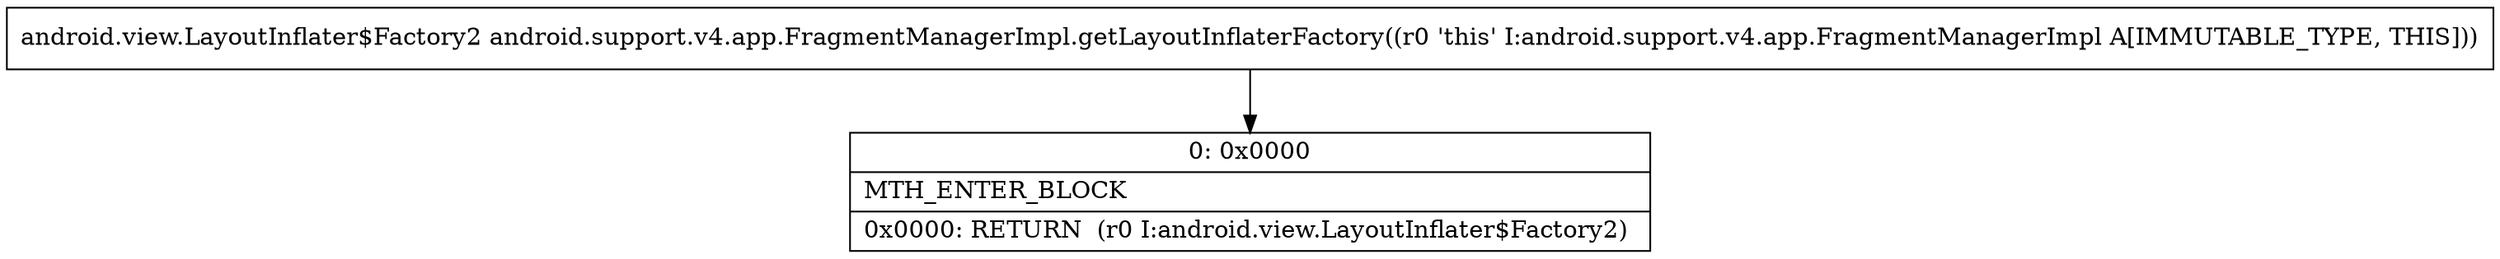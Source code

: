 digraph "CFG forandroid.support.v4.app.FragmentManagerImpl.getLayoutInflaterFactory()Landroid\/view\/LayoutInflater$Factory2;" {
Node_0 [shape=record,label="{0\:\ 0x0000|MTH_ENTER_BLOCK\l|0x0000: RETURN  (r0 I:android.view.LayoutInflater$Factory2) \l}"];
MethodNode[shape=record,label="{android.view.LayoutInflater$Factory2 android.support.v4.app.FragmentManagerImpl.getLayoutInflaterFactory((r0 'this' I:android.support.v4.app.FragmentManagerImpl A[IMMUTABLE_TYPE, THIS])) }"];
MethodNode -> Node_0;
}

